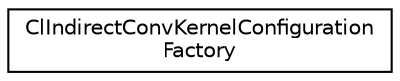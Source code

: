 digraph "Graphical Class Hierarchy"
{
 // LATEX_PDF_SIZE
  edge [fontname="Helvetica",fontsize="10",labelfontname="Helvetica",labelfontsize="10"];
  node [fontname="Helvetica",fontsize="10",shape=record];
  rankdir="LR";
  Node0 [label="ClIndirectConvKernelConfiguration\lFactory",height=0.2,width=0.4,color="black", fillcolor="white", style="filled",URL="$classarm__compute_1_1cl__indirect__conv_1_1_cl_indirect_conv_kernel_configuration_factory.xhtml",tooltip="ClIndirectConvolution factory class."];
}
